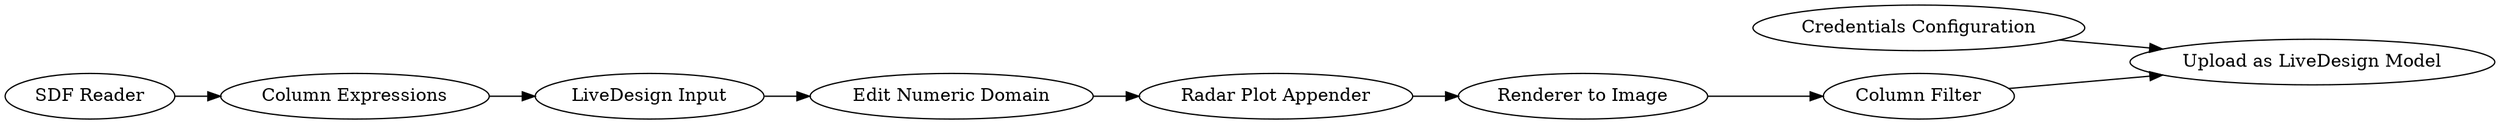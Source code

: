 digraph {
	16182 -> 16173
	16177 -> 15262
	15271 -> 485
	15258 -> 485
	15262 -> 15258
	21 -> 16182
	16173 -> 16180
	16180 -> 16177
	15271 [label="Credentials Configuration"]
	15262 [label="Renderer to Image"]
	16173 [label="LiveDesign Input"]
	16177 [label="Radar Plot Appender"]
	21 [label="SDF Reader"]
	16180 [label="Edit Numeric Domain"]
	15258 [label="Column Filter"]
	16182 [label="Column Expressions"]
	485 [label="Upload as LiveDesign Model"]
	rankdir=LR
}
